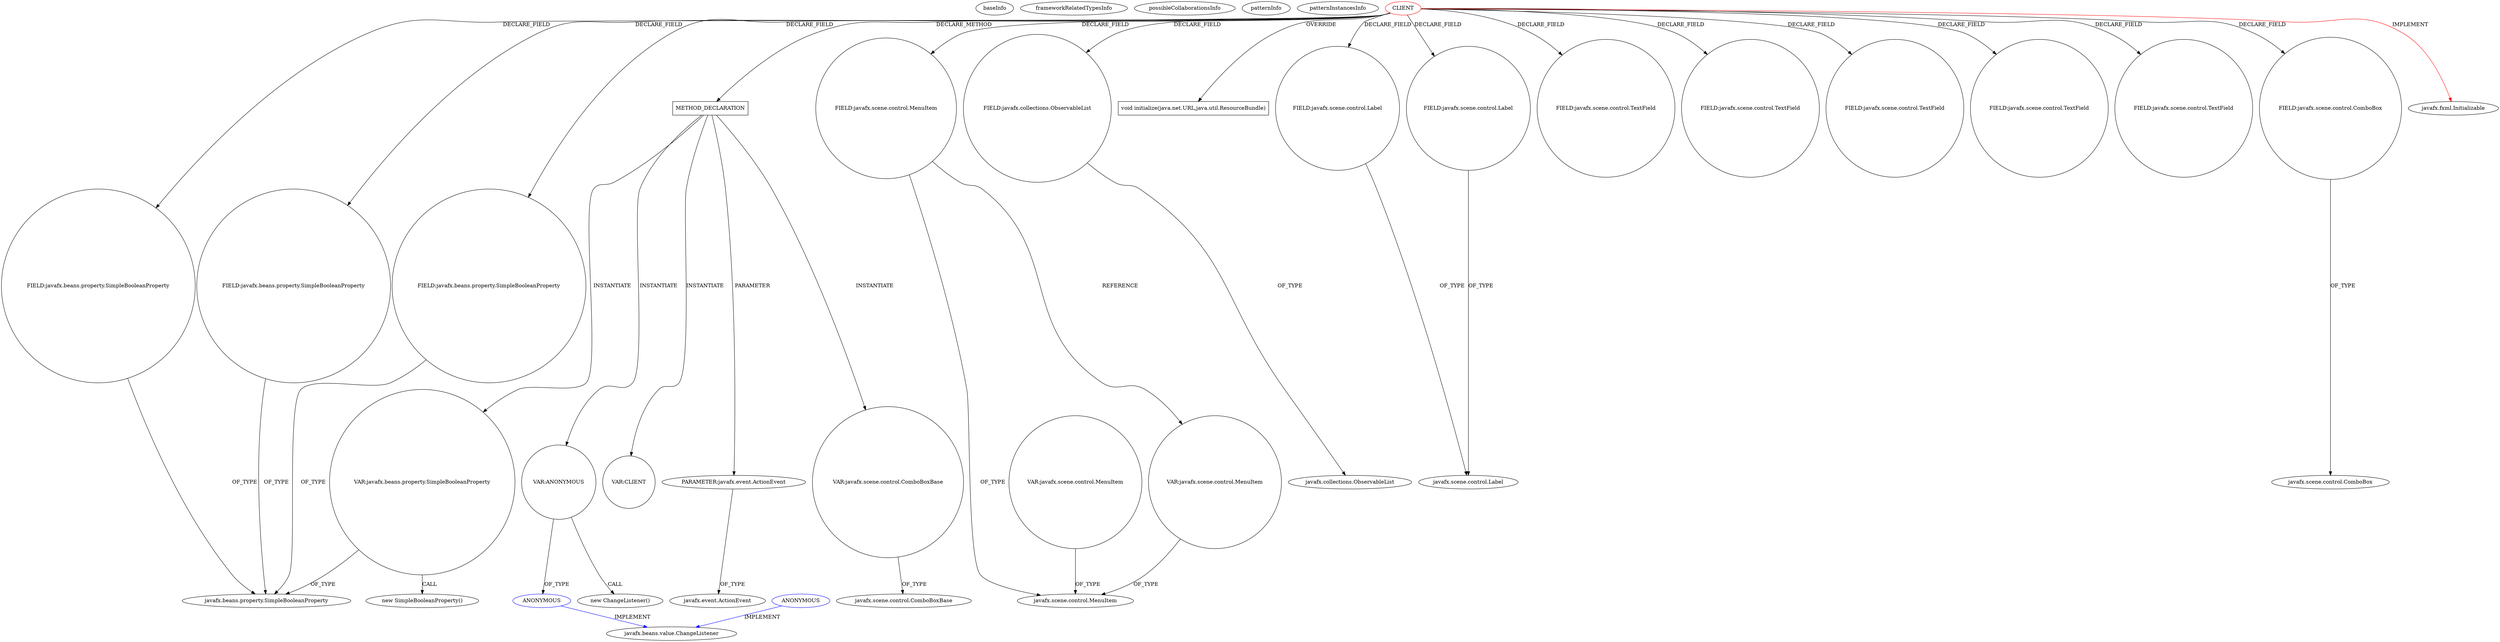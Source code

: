 digraph {
baseInfo[graphId=2860,category="pattern",isAnonymous=false,possibleRelation=true]
frameworkRelatedTypesInfo[0="javafx.fxml.Initializable"]
possibleCollaborationsInfo[0="2860~INSTANTIATION-CLIENT_METHOD_DECLARATION-~javafx.fxml.Initializable ~javafx.beans.value.ChangeListener ~false~true"]
patternInfo[frequency=2.0,patternRootClient=0]
patternInstancesInfo[0="hock323-eventManager~/hock323-eventManager/EventManager-master/src/eventManager/controller/pokerTournament/BlindsController.java~BlindsController~2976",1="hock323-eventManager~/hock323-eventManager/EventManager-master/src/eventManager/controller/pokerTournament/TournamentController.java~TournamentController~3009"]
873[label="new SimpleBooleanProperty()",vertexType="CONSTRUCTOR_CALL",isFrameworkType=false]
874[label="VAR:javafx.beans.property.SimpleBooleanProperty",vertexType="VARIABLE_EXPRESION",isFrameworkType=false,shape=circle]
31[label="javafx.beans.property.SimpleBooleanProperty",vertexType="FRAMEWORK_CLASS_TYPE",isFrameworkType=false]
865[label="METHOD_DECLARATION",vertexType="CLIENT_METHOD_DECLARATION",isFrameworkType=false,shape=box]
0[label="CLIENT",vertexType="ROOT_CLIENT_CLASS_DECLARATION",isFrameworkType=false,color=red]
102[label="FIELD:javafx.scene.control.MenuItem",vertexType="FIELD_DECLARATION",isFrameworkType=false,shape=circle]
877[label="VAR:CLIENT",vertexType="VARIABLE_EXPRESION",isFrameworkType=false,shape=circle]
146[label="FIELD:javafx.collections.ObservableList",vertexType="FIELD_DECLARATION",isFrameworkType=false,shape=circle]
147[label="javafx.collections.ObservableList",vertexType="FRAMEWORK_INTERFACE_TYPE",isFrameworkType=false]
866[label="PARAMETER:javafx.event.ActionEvent",vertexType="PARAMETER_DECLARATION",isFrameworkType=false]
596[label="javafx.event.ActionEvent",vertexType="FRAMEWORK_CLASS_TYPE",isFrameworkType=false]
152[label="void initialize(java.net.URL,java.util.ResourceBundle)",vertexType="OVERRIDING_METHOD_DECLARATION",isFrameworkType=false,shape=box]
103[label="javafx.scene.control.MenuItem",vertexType="FRAMEWORK_CLASS_TYPE",isFrameworkType=false]
868[label="VAR:javafx.scene.control.ComboBoxBase",vertexType="VARIABLE_EXPRESION",isFrameworkType=false,shape=circle]
938[label="VAR:javafx.scene.control.MenuItem",vertexType="VARIABLE_EXPRESION",isFrameworkType=false,shape=circle]
942[label="VAR:javafx.scene.control.MenuItem",vertexType="VARIABLE_EXPRESION",isFrameworkType=false,shape=circle]
61[label="FIELD:javafx.scene.control.Label",vertexType="FIELD_DECLARATION",isFrameworkType=false,shape=circle]
27[label="javafx.scene.control.Label",vertexType="FRAMEWORK_CLASS_TYPE",isFrameworkType=false]
75[label="FIELD:javafx.scene.control.Label",vertexType="FIELD_DECLARATION",isFrameworkType=false,shape=circle]
38[label="FIELD:javafx.beans.property.SimpleBooleanProperty",vertexType="FIELD_DECLARATION",isFrameworkType=false,shape=circle]
34[label="FIELD:javafx.beans.property.SimpleBooleanProperty",vertexType="FIELD_DECLARATION",isFrameworkType=false,shape=circle]
138[label="FIELD:javafx.beans.property.SimpleBooleanProperty",vertexType="FIELD_DECLARATION",isFrameworkType=false,shape=circle]
67[label="FIELD:javafx.scene.control.TextField",vertexType="FIELD_DECLARATION",isFrameworkType=false,shape=circle]
6[label="FIELD:javafx.scene.control.TextField",vertexType="FIELD_DECLARATION",isFrameworkType=false,shape=circle]
12[label="FIELD:javafx.scene.control.TextField",vertexType="FIELD_DECLARATION",isFrameworkType=false,shape=circle]
83[label="FIELD:javafx.scene.control.TextField",vertexType="FIELD_DECLARATION",isFrameworkType=false,shape=circle]
130[label="FIELD:javafx.scene.control.TextField",vertexType="FIELD_DECLARATION",isFrameworkType=false,shape=circle]
888[label="VAR:ANONYMOUS",vertexType="VARIABLE_EXPRESION",isFrameworkType=false,shape=circle]
870[label="javafx.scene.control.ComboBoxBase",vertexType="FRAMEWORK_CLASS_TYPE",isFrameworkType=false]
110[label="FIELD:javafx.scene.control.ComboBox",vertexType="FIELD_DECLARATION",isFrameworkType=false,shape=circle]
111[label="javafx.scene.control.ComboBox",vertexType="FRAMEWORK_CLASS_TYPE",isFrameworkType=false]
1[label="javafx.fxml.Initializable",vertexType="FRAMEWORK_INTERFACE_TYPE",isFrameworkType=false]
889[label="ANONYMOUS",vertexType="REFERENCE_ANONYMOUS_DECLARATION",isFrameworkType=false,color=blue]
887[label="new ChangeListener()",vertexType="CONSTRUCTOR_CALL",isFrameworkType=false]
186[label="javafx.beans.value.ChangeListener",vertexType="FRAMEWORK_INTERFACE_TYPE",isFrameworkType=false]
209[label="ANONYMOUS",vertexType="REFERENCE_ANONYMOUS_DECLARATION",isFrameworkType=false,color=blue]
0->34[label="DECLARE_FIELD"]
0->83[label="DECLARE_FIELD"]
865->877[label="INSTANTIATE"]
0->38[label="DECLARE_FIELD"]
0->12[label="DECLARE_FIELD"]
102->103[label="OF_TYPE"]
110->111[label="OF_TYPE"]
0->865[label="DECLARE_METHOD"]
0->138[label="DECLARE_FIELD"]
0->152[label="OVERRIDE"]
146->147[label="OF_TYPE"]
888->889[label="OF_TYPE"]
942->103[label="OF_TYPE"]
138->31[label="OF_TYPE"]
865->874[label="INSTANTIATE"]
0->146[label="DECLARE_FIELD"]
868->870[label="OF_TYPE"]
865->868[label="INSTANTIATE"]
209->186[label="IMPLEMENT",color=blue]
865->866[label="PARAMETER"]
938->103[label="OF_TYPE"]
0->110[label="DECLARE_FIELD"]
888->887[label="CALL"]
75->27[label="OF_TYPE"]
0->130[label="DECLARE_FIELD"]
0->61[label="DECLARE_FIELD"]
874->31[label="OF_TYPE"]
865->888[label="INSTANTIATE"]
874->873[label="CALL"]
0->67[label="DECLARE_FIELD"]
0->6[label="DECLARE_FIELD"]
34->31[label="OF_TYPE"]
866->596[label="OF_TYPE"]
38->31[label="OF_TYPE"]
61->27[label="OF_TYPE"]
889->186[label="IMPLEMENT",color=blue]
0->1[label="IMPLEMENT",color=red]
0->75[label="DECLARE_FIELD"]
102->942[label="REFERENCE"]
0->102[label="DECLARE_FIELD"]
}
